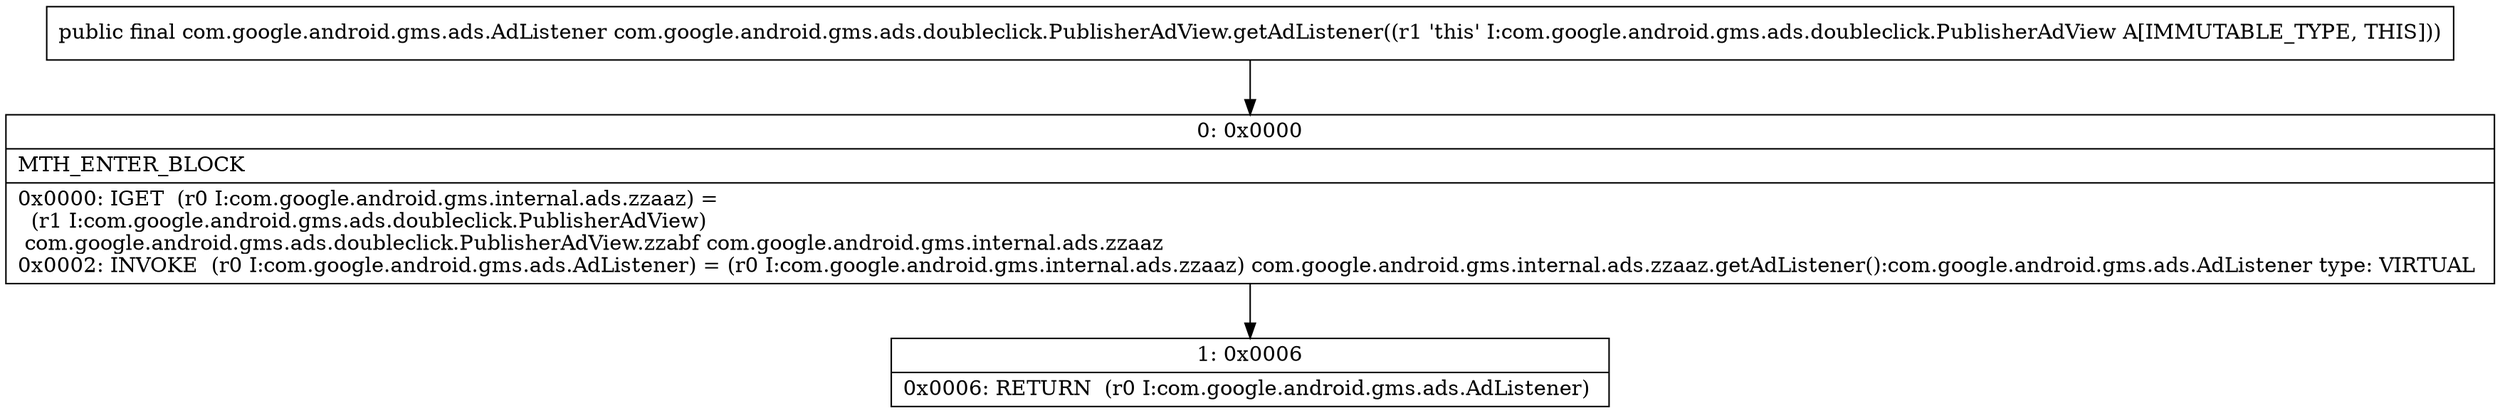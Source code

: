 digraph "CFG forcom.google.android.gms.ads.doubleclick.PublisherAdView.getAdListener()Lcom\/google\/android\/gms\/ads\/AdListener;" {
Node_0 [shape=record,label="{0\:\ 0x0000|MTH_ENTER_BLOCK\l|0x0000: IGET  (r0 I:com.google.android.gms.internal.ads.zzaaz) = \l  (r1 I:com.google.android.gms.ads.doubleclick.PublisherAdView)\l com.google.android.gms.ads.doubleclick.PublisherAdView.zzabf com.google.android.gms.internal.ads.zzaaz \l0x0002: INVOKE  (r0 I:com.google.android.gms.ads.AdListener) = (r0 I:com.google.android.gms.internal.ads.zzaaz) com.google.android.gms.internal.ads.zzaaz.getAdListener():com.google.android.gms.ads.AdListener type: VIRTUAL \l}"];
Node_1 [shape=record,label="{1\:\ 0x0006|0x0006: RETURN  (r0 I:com.google.android.gms.ads.AdListener) \l}"];
MethodNode[shape=record,label="{public final com.google.android.gms.ads.AdListener com.google.android.gms.ads.doubleclick.PublisherAdView.getAdListener((r1 'this' I:com.google.android.gms.ads.doubleclick.PublisherAdView A[IMMUTABLE_TYPE, THIS])) }"];
MethodNode -> Node_0;
Node_0 -> Node_1;
}

